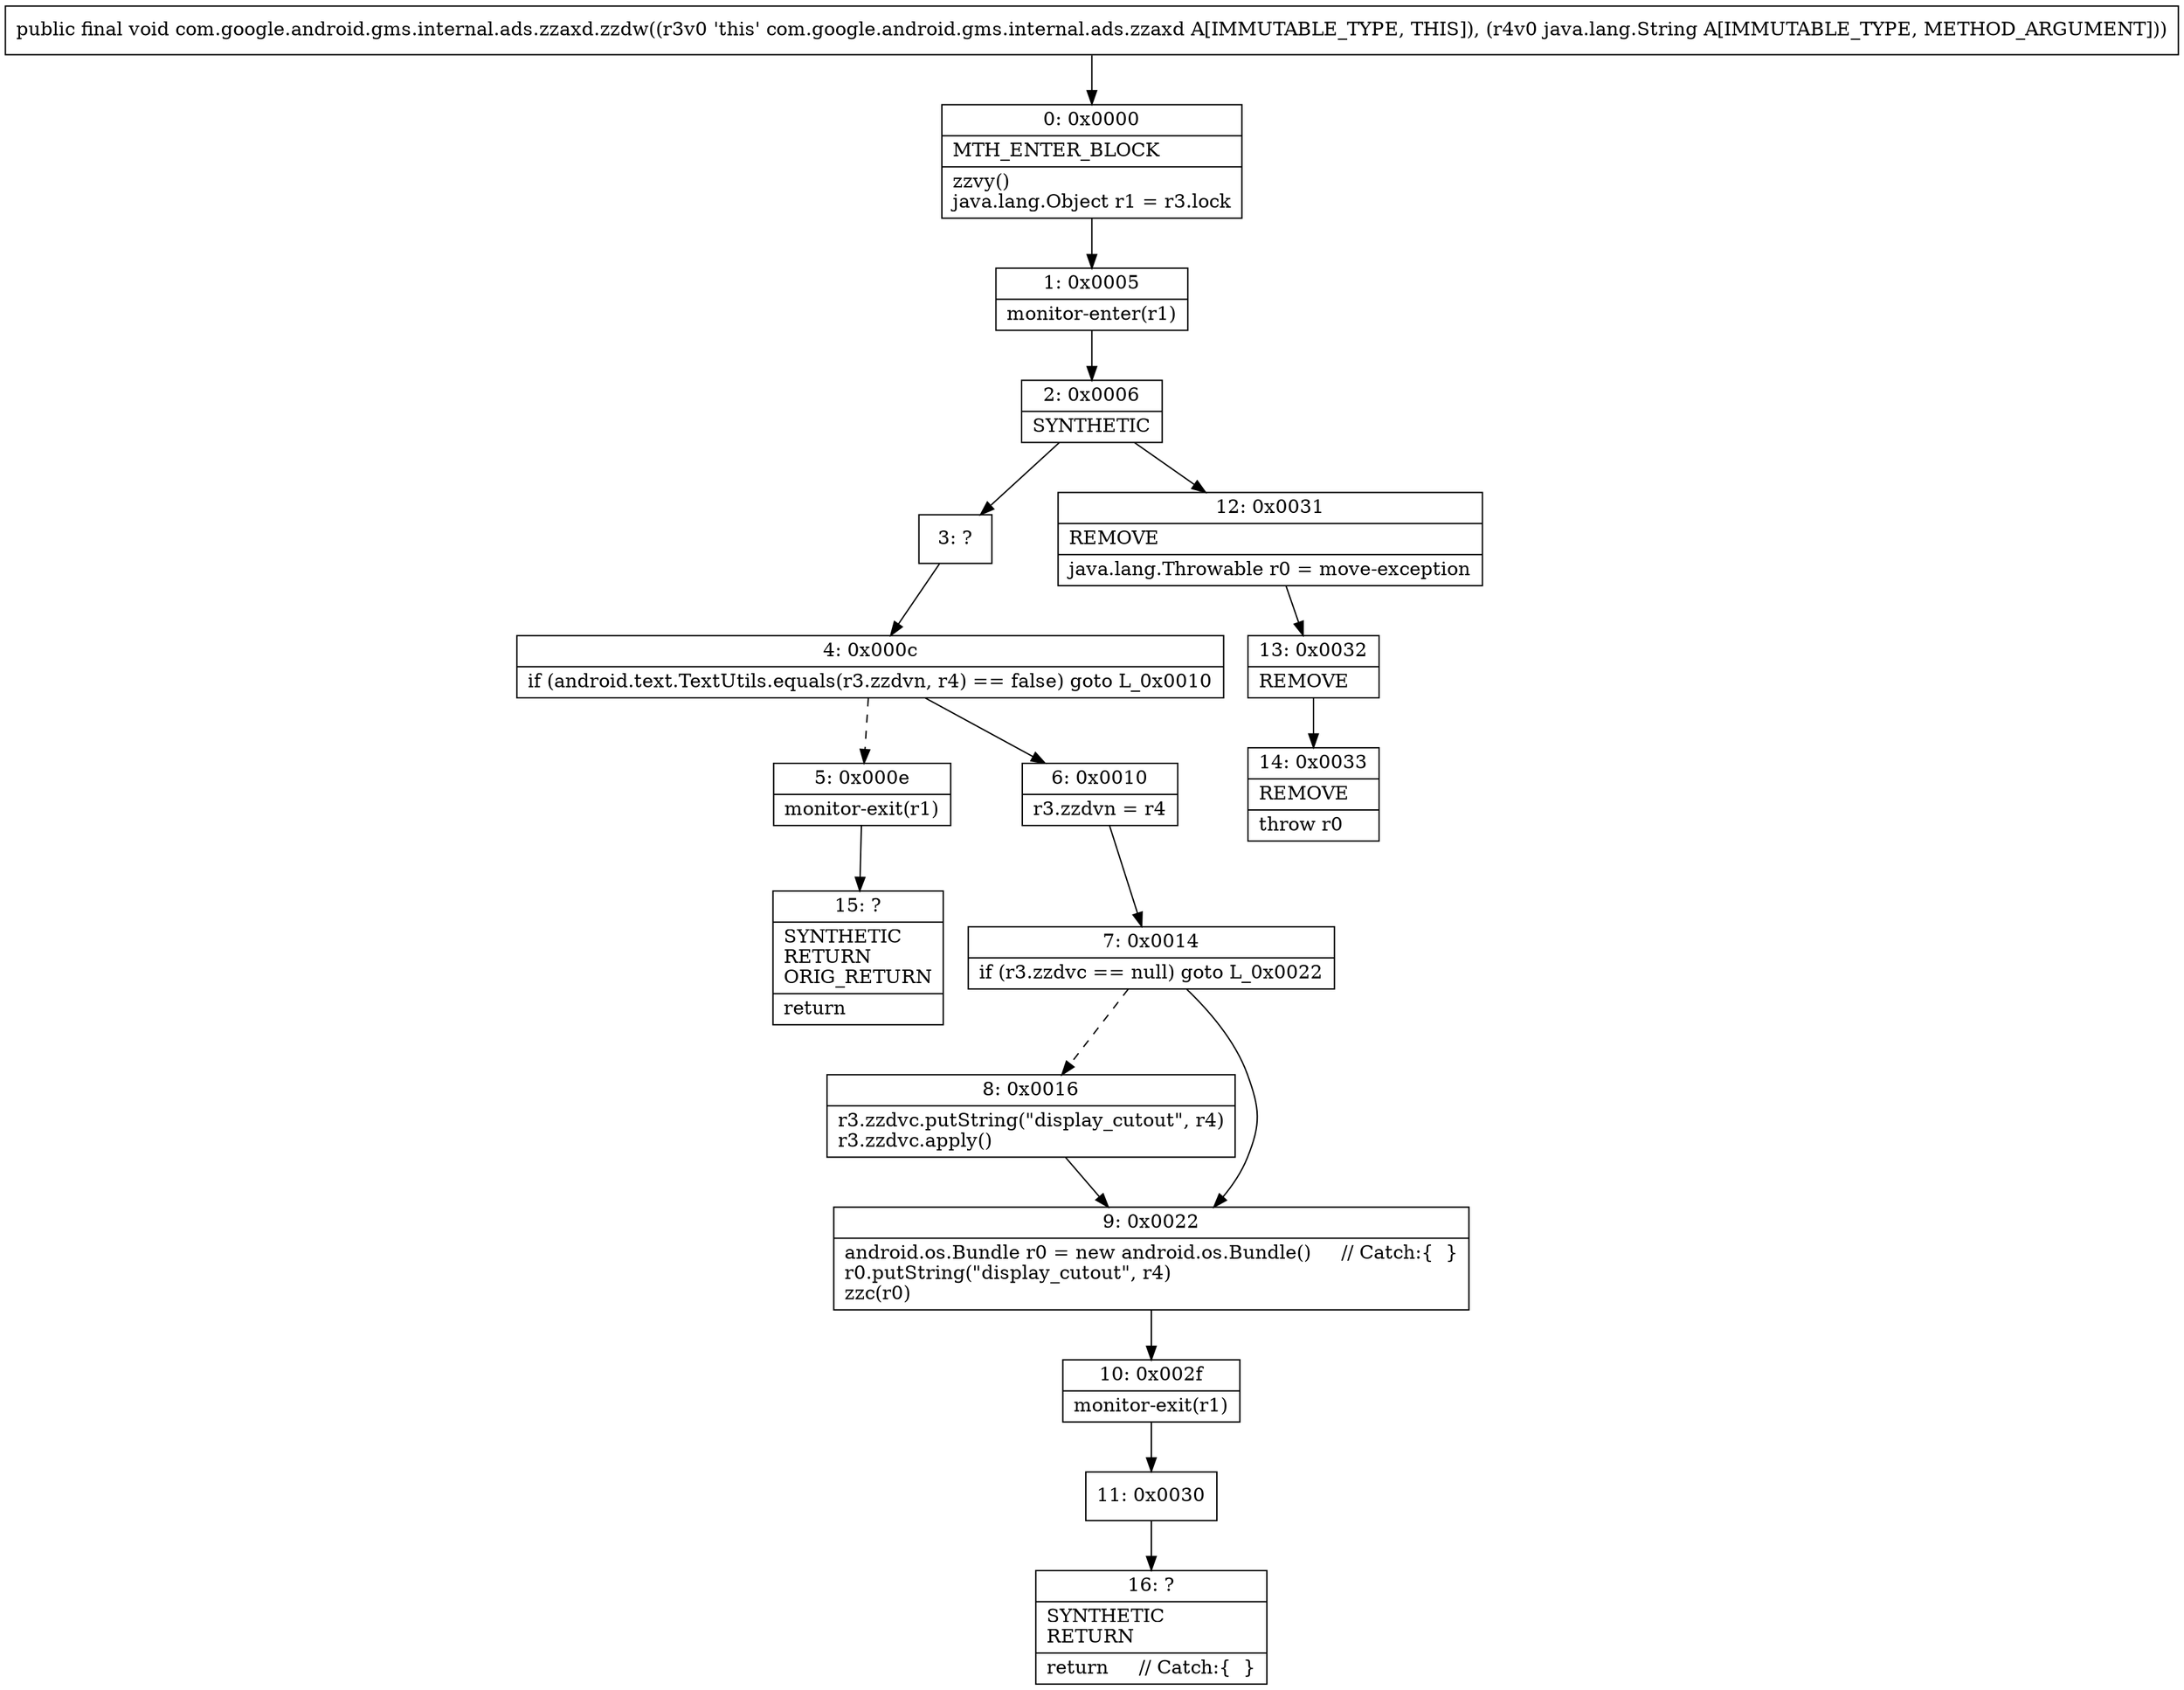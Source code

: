 digraph "CFG forcom.google.android.gms.internal.ads.zzaxd.zzdw(Ljava\/lang\/String;)V" {
Node_0 [shape=record,label="{0\:\ 0x0000|MTH_ENTER_BLOCK\l|zzvy()\ljava.lang.Object r1 = r3.lock\l}"];
Node_1 [shape=record,label="{1\:\ 0x0005|monitor\-enter(r1)\l}"];
Node_2 [shape=record,label="{2\:\ 0x0006|SYNTHETIC\l}"];
Node_3 [shape=record,label="{3\:\ ?}"];
Node_4 [shape=record,label="{4\:\ 0x000c|if (android.text.TextUtils.equals(r3.zzdvn, r4) == false) goto L_0x0010\l}"];
Node_5 [shape=record,label="{5\:\ 0x000e|monitor\-exit(r1)\l}"];
Node_6 [shape=record,label="{6\:\ 0x0010|r3.zzdvn = r4\l}"];
Node_7 [shape=record,label="{7\:\ 0x0014|if (r3.zzdvc == null) goto L_0x0022\l}"];
Node_8 [shape=record,label="{8\:\ 0x0016|r3.zzdvc.putString(\"display_cutout\", r4)\lr3.zzdvc.apply()\l}"];
Node_9 [shape=record,label="{9\:\ 0x0022|android.os.Bundle r0 = new android.os.Bundle()     \/\/ Catch:\{  \}\lr0.putString(\"display_cutout\", r4)\lzzc(r0)\l}"];
Node_10 [shape=record,label="{10\:\ 0x002f|monitor\-exit(r1)\l}"];
Node_11 [shape=record,label="{11\:\ 0x0030}"];
Node_12 [shape=record,label="{12\:\ 0x0031|REMOVE\l|java.lang.Throwable r0 = move\-exception\l}"];
Node_13 [shape=record,label="{13\:\ 0x0032|REMOVE\l}"];
Node_14 [shape=record,label="{14\:\ 0x0033|REMOVE\l|throw r0\l}"];
Node_15 [shape=record,label="{15\:\ ?|SYNTHETIC\lRETURN\lORIG_RETURN\l|return\l}"];
Node_16 [shape=record,label="{16\:\ ?|SYNTHETIC\lRETURN\l|return     \/\/ Catch:\{  \}\l}"];
MethodNode[shape=record,label="{public final void com.google.android.gms.internal.ads.zzaxd.zzdw((r3v0 'this' com.google.android.gms.internal.ads.zzaxd A[IMMUTABLE_TYPE, THIS]), (r4v0 java.lang.String A[IMMUTABLE_TYPE, METHOD_ARGUMENT])) }"];
MethodNode -> Node_0;
Node_0 -> Node_1;
Node_1 -> Node_2;
Node_2 -> Node_3;
Node_2 -> Node_12;
Node_3 -> Node_4;
Node_4 -> Node_5[style=dashed];
Node_4 -> Node_6;
Node_5 -> Node_15;
Node_6 -> Node_7;
Node_7 -> Node_8[style=dashed];
Node_7 -> Node_9;
Node_8 -> Node_9;
Node_9 -> Node_10;
Node_10 -> Node_11;
Node_11 -> Node_16;
Node_12 -> Node_13;
Node_13 -> Node_14;
}


